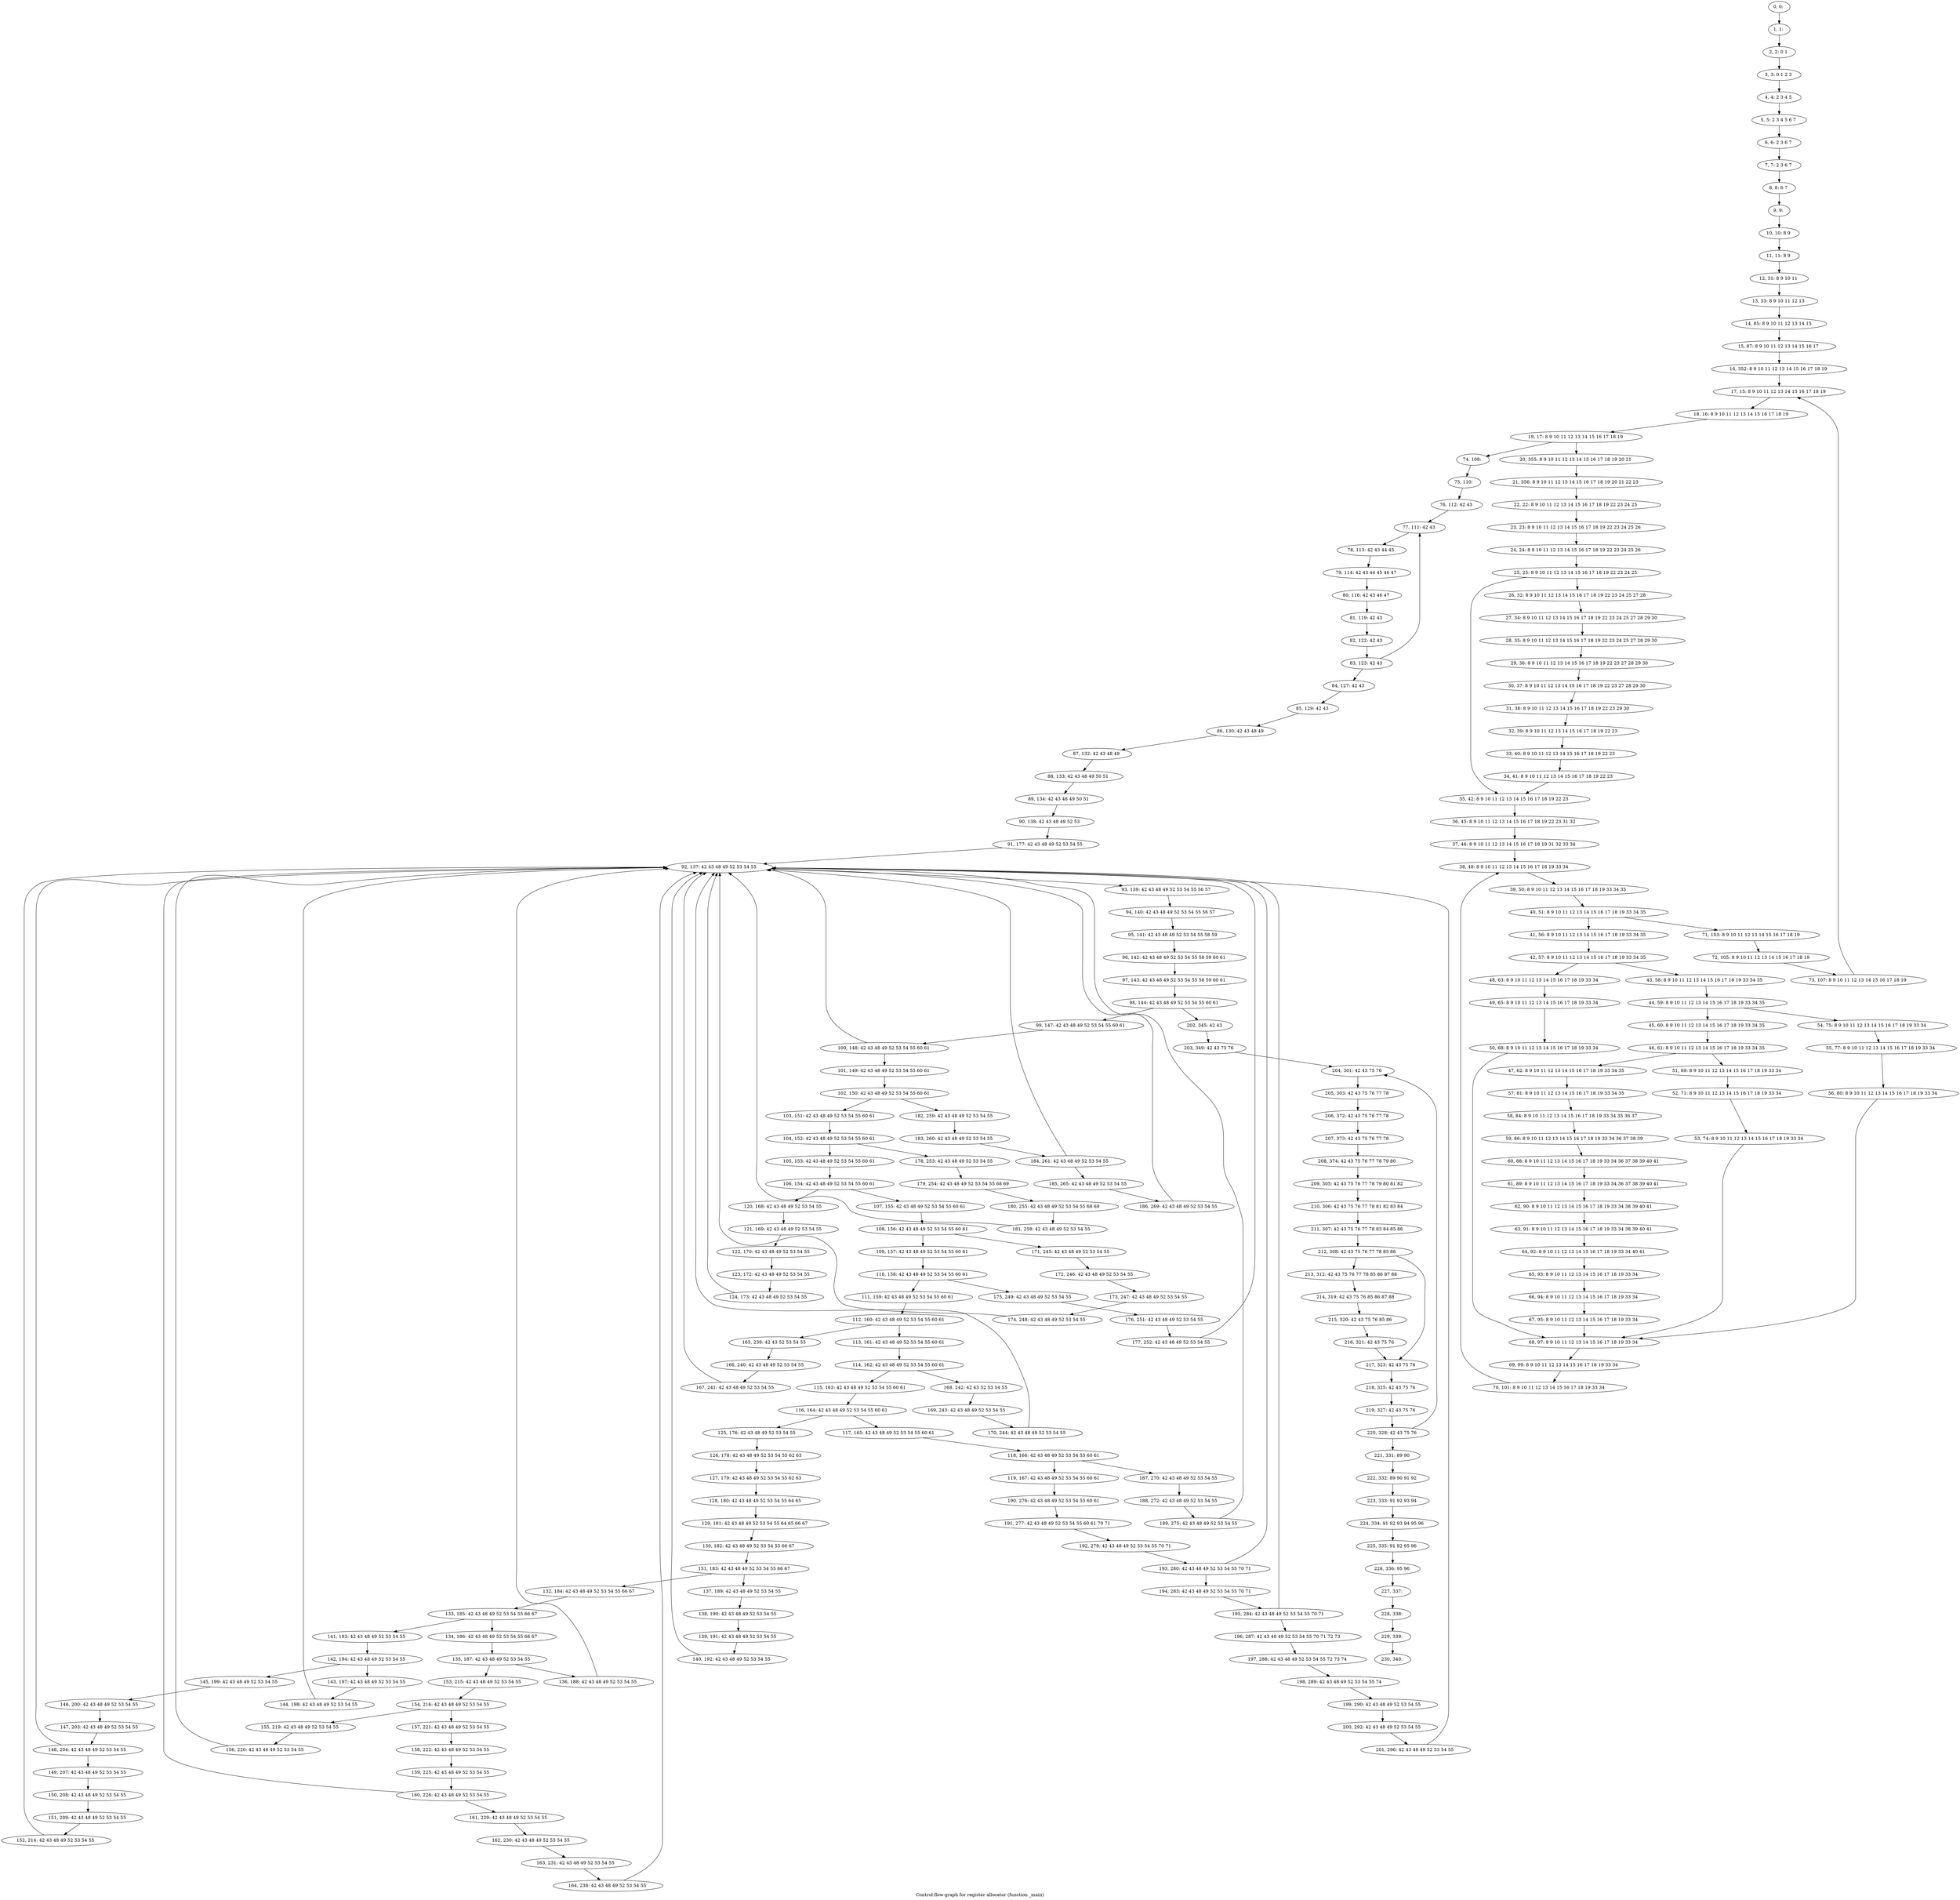 digraph G {
graph [label="Control-flow-graph for register allocator (function _main)"]
0[label="0, 0: "];
1[label="1, 1: "];
2[label="2, 2: 0 1 "];
3[label="3, 3: 0 1 2 3 "];
4[label="4, 4: 2 3 4 5 "];
5[label="5, 5: 2 3 4 5 6 7 "];
6[label="6, 6: 2 3 6 7 "];
7[label="7, 7: 2 3 6 7 "];
8[label="8, 8: 6 7 "];
9[label="9, 9: "];
10[label="10, 10: 8 9 "];
11[label="11, 11: 8 9 "];
12[label="12, 31: 8 9 10 11 "];
13[label="13, 33: 8 9 10 11 12 13 "];
14[label="14, 85: 8 9 10 11 12 13 14 15 "];
15[label="15, 87: 8 9 10 11 12 13 14 15 16 17 "];
16[label="16, 352: 8 9 10 11 12 13 14 15 16 17 18 19 "];
17[label="17, 15: 8 9 10 11 12 13 14 15 16 17 18 19 "];
18[label="18, 16: 8 9 10 11 12 13 14 15 16 17 18 19 "];
19[label="19, 17: 8 9 10 11 12 13 14 15 16 17 18 19 "];
20[label="20, 355: 8 9 10 11 12 13 14 15 16 17 18 19 20 21 "];
21[label="21, 356: 8 9 10 11 12 13 14 15 16 17 18 19 20 21 22 23 "];
22[label="22, 22: 8 9 10 11 12 13 14 15 16 17 18 19 22 23 24 25 "];
23[label="23, 23: 8 9 10 11 12 13 14 15 16 17 18 19 22 23 24 25 26 "];
24[label="24, 24: 8 9 10 11 12 13 14 15 16 17 18 19 22 23 24 25 26 "];
25[label="25, 25: 8 9 10 11 12 13 14 15 16 17 18 19 22 23 24 25 "];
26[label="26, 32: 8 9 10 11 12 13 14 15 16 17 18 19 22 23 24 25 27 28 "];
27[label="27, 34: 8 9 10 11 12 13 14 15 16 17 18 19 22 23 24 25 27 28 29 30 "];
28[label="28, 35: 8 9 10 11 12 13 14 15 16 17 18 19 22 23 24 25 27 28 29 30 "];
29[label="29, 36: 8 9 10 11 12 13 14 15 16 17 18 19 22 23 27 28 29 30 "];
30[label="30, 37: 8 9 10 11 12 13 14 15 16 17 18 19 22 23 27 28 29 30 "];
31[label="31, 38: 8 9 10 11 12 13 14 15 16 17 18 19 22 23 29 30 "];
32[label="32, 39: 8 9 10 11 12 13 14 15 16 17 18 19 22 23 "];
33[label="33, 40: 8 9 10 11 12 13 14 15 16 17 18 19 22 23 "];
34[label="34, 41: 8 9 10 11 12 13 14 15 16 17 18 19 22 23 "];
35[label="35, 42: 8 9 10 11 12 13 14 15 16 17 18 19 22 23 "];
36[label="36, 45: 8 9 10 11 12 13 14 15 16 17 18 19 22 23 31 32 "];
37[label="37, 46: 8 9 10 11 12 13 14 15 16 17 18 19 31 32 33 34 "];
38[label="38, 48: 8 9 10 11 12 13 14 15 16 17 18 19 33 34 "];
39[label="39, 50: 8 9 10 11 12 13 14 15 16 17 18 19 33 34 35 "];
40[label="40, 51: 8 9 10 11 12 13 14 15 16 17 18 19 33 34 35 "];
41[label="41, 56: 8 9 10 11 12 13 14 15 16 17 18 19 33 34 35 "];
42[label="42, 57: 8 9 10 11 12 13 14 15 16 17 18 19 33 34 35 "];
43[label="43, 58: 8 9 10 11 12 13 14 15 16 17 18 19 33 34 35 "];
44[label="44, 59: 8 9 10 11 12 13 14 15 16 17 18 19 33 34 35 "];
45[label="45, 60: 8 9 10 11 12 13 14 15 16 17 18 19 33 34 35 "];
46[label="46, 61: 8 9 10 11 12 13 14 15 16 17 18 19 33 34 35 "];
47[label="47, 62: 8 9 10 11 12 13 14 15 16 17 18 19 33 34 35 "];
48[label="48, 63: 8 9 10 11 12 13 14 15 16 17 18 19 33 34 "];
49[label="49, 65: 8 9 10 11 12 13 14 15 16 17 18 19 33 34 "];
50[label="50, 68: 8 9 10 11 12 13 14 15 16 17 18 19 33 34 "];
51[label="51, 69: 8 9 10 11 12 13 14 15 16 17 18 19 33 34 "];
52[label="52, 71: 8 9 10 11 12 13 14 15 16 17 18 19 33 34 "];
53[label="53, 74: 8 9 10 11 12 13 14 15 16 17 18 19 33 34 "];
54[label="54, 75: 8 9 10 11 12 13 14 15 16 17 18 19 33 34 "];
55[label="55, 77: 8 9 10 11 12 13 14 15 16 17 18 19 33 34 "];
56[label="56, 80: 8 9 10 11 12 13 14 15 16 17 18 19 33 34 "];
57[label="57, 81: 8 9 10 11 12 13 14 15 16 17 18 19 33 34 35 "];
58[label="58, 84: 8 9 10 11 12 13 14 15 16 17 18 19 33 34 35 36 37 "];
59[label="59, 86: 8 9 10 11 12 13 14 15 16 17 18 19 33 34 36 37 38 39 "];
60[label="60, 88: 8 9 10 11 12 13 14 15 16 17 18 19 33 34 36 37 38 39 40 41 "];
61[label="61, 89: 8 9 10 11 12 13 14 15 16 17 18 19 33 34 36 37 38 39 40 41 "];
62[label="62, 90: 8 9 10 11 12 13 14 15 16 17 18 19 33 34 38 39 40 41 "];
63[label="63, 91: 8 9 10 11 12 13 14 15 16 17 18 19 33 34 38 39 40 41 "];
64[label="64, 92: 8 9 10 11 12 13 14 15 16 17 18 19 33 34 40 41 "];
65[label="65, 93: 8 9 10 11 12 13 14 15 16 17 18 19 33 34 "];
66[label="66, 94: 8 9 10 11 12 13 14 15 16 17 18 19 33 34 "];
67[label="67, 95: 8 9 10 11 12 13 14 15 16 17 18 19 33 34 "];
68[label="68, 97: 8 9 10 11 12 13 14 15 16 17 18 19 33 34 "];
69[label="69, 99: 8 9 10 11 12 13 14 15 16 17 18 19 33 34 "];
70[label="70, 101: 8 9 10 11 12 13 14 15 16 17 18 19 33 34 "];
71[label="71, 103: 8 9 10 11 12 13 14 15 16 17 18 19 "];
72[label="72, 105: 8 9 10 11 12 13 14 15 16 17 18 19 "];
73[label="73, 107: 8 9 10 11 12 13 14 15 16 17 18 19 "];
74[label="74, 108: "];
75[label="75, 110: "];
76[label="76, 112: 42 43 "];
77[label="77, 111: 42 43 "];
78[label="78, 113: 42 43 44 45 "];
79[label="79, 114: 42 43 44 45 46 47 "];
80[label="80, 116: 42 43 46 47 "];
81[label="81, 119: 42 43 "];
82[label="82, 122: 42 43 "];
83[label="83, 123: 42 43 "];
84[label="84, 127: 42 43 "];
85[label="85, 129: 42 43 "];
86[label="86, 130: 42 43 48 49 "];
87[label="87, 132: 42 43 48 49 "];
88[label="88, 133: 42 43 48 49 50 51 "];
89[label="89, 134: 42 43 48 49 50 51 "];
90[label="90, 138: 42 43 48 49 52 53 "];
91[label="91, 177: 42 43 48 49 52 53 54 55 "];
92[label="92, 137: 42 43 48 49 52 53 54 55 "];
93[label="93, 139: 42 43 48 49 52 53 54 55 56 57 "];
94[label="94, 140: 42 43 48 49 52 53 54 55 56 57 "];
95[label="95, 141: 42 43 48 49 52 53 54 55 58 59 "];
96[label="96, 142: 42 43 48 49 52 53 54 55 58 59 60 61 "];
97[label="97, 143: 42 43 48 49 52 53 54 55 58 59 60 61 "];
98[label="98, 144: 42 43 48 49 52 53 54 55 60 61 "];
99[label="99, 147: 42 43 48 49 52 53 54 55 60 61 "];
100[label="100, 148: 42 43 48 49 52 53 54 55 60 61 "];
101[label="101, 149: 42 43 48 49 52 53 54 55 60 61 "];
102[label="102, 150: 42 43 48 49 52 53 54 55 60 61 "];
103[label="103, 151: 42 43 48 49 52 53 54 55 60 61 "];
104[label="104, 152: 42 43 48 49 52 53 54 55 60 61 "];
105[label="105, 153: 42 43 48 49 52 53 54 55 60 61 "];
106[label="106, 154: 42 43 48 49 52 53 54 55 60 61 "];
107[label="107, 155: 42 43 48 49 52 53 54 55 60 61 "];
108[label="108, 156: 42 43 48 49 52 53 54 55 60 61 "];
109[label="109, 157: 42 43 48 49 52 53 54 55 60 61 "];
110[label="110, 158: 42 43 48 49 52 53 54 55 60 61 "];
111[label="111, 159: 42 43 48 49 52 53 54 55 60 61 "];
112[label="112, 160: 42 43 48 49 52 53 54 55 60 61 "];
113[label="113, 161: 42 43 48 49 52 53 54 55 60 61 "];
114[label="114, 162: 42 43 48 49 52 53 54 55 60 61 "];
115[label="115, 163: 42 43 48 49 52 53 54 55 60 61 "];
116[label="116, 164: 42 43 48 49 52 53 54 55 60 61 "];
117[label="117, 165: 42 43 48 49 52 53 54 55 60 61 "];
118[label="118, 166: 42 43 48 49 52 53 54 55 60 61 "];
119[label="119, 167: 42 43 48 49 52 53 54 55 60 61 "];
120[label="120, 168: 42 43 48 49 52 53 54 55 "];
121[label="121, 169: 42 43 48 49 52 53 54 55 "];
122[label="122, 170: 42 43 48 49 52 53 54 55 "];
123[label="123, 172: 42 43 48 49 52 53 54 55 "];
124[label="124, 173: 42 43 48 49 52 53 54 55 "];
125[label="125, 176: 42 43 48 49 52 53 54 55 "];
126[label="126, 178: 42 43 48 49 52 53 54 55 62 63 "];
127[label="127, 179: 42 43 48 49 52 53 54 55 62 63 "];
128[label="128, 180: 42 43 48 49 52 53 54 55 64 65 "];
129[label="129, 181: 42 43 48 49 52 53 54 55 64 65 66 67 "];
130[label="130, 182: 42 43 48 49 52 53 54 55 66 67 "];
131[label="131, 183: 42 43 48 49 52 53 54 55 66 67 "];
132[label="132, 184: 42 43 48 49 52 53 54 55 66 67 "];
133[label="133, 185: 42 43 48 49 52 53 54 55 66 67 "];
134[label="134, 186: 42 43 48 49 52 53 54 55 66 67 "];
135[label="135, 187: 42 43 48 49 52 53 54 55 "];
136[label="136, 188: 42 43 48 49 52 53 54 55 "];
137[label="137, 189: 42 43 48 49 52 53 54 55 "];
138[label="138, 190: 42 43 48 49 52 53 54 55 "];
139[label="139, 191: 42 43 48 49 52 53 54 55 "];
140[label="140, 192: 42 43 48 49 52 53 54 55 "];
141[label="141, 193: 42 43 48 49 52 53 54 55 "];
142[label="142, 194: 42 43 48 49 52 53 54 55 "];
143[label="143, 197: 42 43 48 49 52 53 54 55 "];
144[label="144, 198: 42 43 48 49 52 53 54 55 "];
145[label="145, 199: 42 43 48 49 52 53 54 55 "];
146[label="146, 200: 42 43 48 49 52 53 54 55 "];
147[label="147, 203: 42 43 48 49 52 53 54 55 "];
148[label="148, 204: 42 43 48 49 52 53 54 55 "];
149[label="149, 207: 42 43 48 49 52 53 54 55 "];
150[label="150, 208: 42 43 48 49 52 53 54 55 "];
151[label="151, 209: 42 43 48 49 52 53 54 55 "];
152[label="152, 214: 42 43 48 49 52 53 54 55 "];
153[label="153, 215: 42 43 48 49 52 53 54 55 "];
154[label="154, 216: 42 43 48 49 52 53 54 55 "];
155[label="155, 219: 42 43 48 49 52 53 54 55 "];
156[label="156, 220: 42 43 48 49 52 53 54 55 "];
157[label="157, 221: 42 43 48 49 52 53 54 55 "];
158[label="158, 222: 42 43 48 49 52 53 54 55 "];
159[label="159, 225: 42 43 48 49 52 53 54 55 "];
160[label="160, 226: 42 43 48 49 52 53 54 55 "];
161[label="161, 229: 42 43 48 49 52 53 54 55 "];
162[label="162, 230: 42 43 48 49 52 53 54 55 "];
163[label="163, 231: 42 43 48 49 52 53 54 55 "];
164[label="164, 238: 42 43 48 49 52 53 54 55 "];
165[label="165, 239: 42 43 52 53 54 55 "];
166[label="166, 240: 42 43 48 49 52 53 54 55 "];
167[label="167, 241: 42 43 48 49 52 53 54 55 "];
168[label="168, 242: 42 43 52 53 54 55 "];
169[label="169, 243: 42 43 48 49 52 53 54 55 "];
170[label="170, 244: 42 43 48 49 52 53 54 55 "];
171[label="171, 245: 42 43 48 49 52 53 54 55 "];
172[label="172, 246: 42 43 48 49 52 53 54 55 "];
173[label="173, 247: 42 43 48 49 52 53 54 55 "];
174[label="174, 248: 42 43 48 49 52 53 54 55 "];
175[label="175, 249: 42 43 48 49 52 53 54 55 "];
176[label="176, 251: 42 43 48 49 52 53 54 55 "];
177[label="177, 252: 42 43 48 49 52 53 54 55 "];
178[label="178, 253: 42 43 48 49 52 53 54 55 "];
179[label="179, 254: 42 43 48 49 52 53 54 55 68 69 "];
180[label="180, 255: 42 43 48 49 52 53 54 55 68 69 "];
181[label="181, 258: 42 43 48 49 52 53 54 55 "];
182[label="182, 259: 42 43 48 49 52 53 54 55 "];
183[label="183, 260: 42 43 48 49 52 53 54 55 "];
184[label="184, 261: 42 43 48 49 52 53 54 55 "];
185[label="185, 265: 42 43 48 49 52 53 54 55 "];
186[label="186, 269: 42 43 48 49 52 53 54 55 "];
187[label="187, 270: 42 43 48 49 52 53 54 55 "];
188[label="188, 272: 42 43 48 49 52 53 54 55 "];
189[label="189, 275: 42 43 48 49 52 53 54 55 "];
190[label="190, 276: 42 43 48 49 52 53 54 55 60 61 "];
191[label="191, 277: 42 43 48 49 52 53 54 55 60 61 70 71 "];
192[label="192, 279: 42 43 48 49 52 53 54 55 70 71 "];
193[label="193, 280: 42 43 48 49 52 53 54 55 70 71 "];
194[label="194, 283: 42 43 48 49 52 53 54 55 70 71 "];
195[label="195, 284: 42 43 48 49 52 53 54 55 70 71 "];
196[label="196, 287: 42 43 48 49 52 53 54 55 70 71 72 73 "];
197[label="197, 288: 42 43 48 49 52 53 54 55 72 73 74 "];
198[label="198, 289: 42 43 48 49 52 53 54 55 74 "];
199[label="199, 290: 42 43 48 49 52 53 54 55 "];
200[label="200, 292: 42 43 48 49 52 53 54 55 "];
201[label="201, 296: 42 43 48 49 52 53 54 55 "];
202[label="202, 345: 42 43 "];
203[label="203, 349: 42 43 75 76 "];
204[label="204, 301: 42 43 75 76 "];
205[label="205, 303: 42 43 75 76 77 78 "];
206[label="206, 372: 42 43 75 76 77 78 "];
207[label="207, 373: 42 43 75 76 77 78 "];
208[label="208, 374: 42 43 75 76 77 78 79 80 "];
209[label="209, 305: 42 43 75 76 77 78 79 80 81 82 "];
210[label="210, 306: 42 43 75 76 77 78 81 82 83 84 "];
211[label="211, 307: 42 43 75 76 77 78 83 84 85 86 "];
212[label="212, 308: 42 43 75 76 77 78 85 86 "];
213[label="213, 312: 42 43 75 76 77 78 85 86 87 88 "];
214[label="214, 319: 42 43 75 76 85 86 87 88 "];
215[label="215, 320: 42 43 75 76 85 86 "];
216[label="216, 321: 42 43 75 76 "];
217[label="217, 323: 42 43 75 76 "];
218[label="218, 325: 42 43 75 76 "];
219[label="219, 327: 42 43 75 76 "];
220[label="220, 328: 42 43 75 76 "];
221[label="221, 331: 89 90 "];
222[label="222, 332: 89 90 91 92 "];
223[label="223, 333: 91 92 93 94 "];
224[label="224, 334: 91 92 93 94 95 96 "];
225[label="225, 335: 91 92 95 96 "];
226[label="226, 336: 95 96 "];
227[label="227, 337: "];
228[label="228, 338: "];
229[label="229, 339: "];
230[label="230, 340: "];
0->1 ;
1->2 ;
2->3 ;
3->4 ;
4->5 ;
5->6 ;
6->7 ;
7->8 ;
8->9 ;
9->10 ;
10->11 ;
11->12 ;
12->13 ;
13->14 ;
14->15 ;
15->16 ;
16->17 ;
17->18 ;
18->19 ;
19->20 ;
19->74 ;
20->21 ;
21->22 ;
22->23 ;
23->24 ;
24->25 ;
25->26 ;
25->35 ;
26->27 ;
27->28 ;
28->29 ;
29->30 ;
30->31 ;
31->32 ;
32->33 ;
33->34 ;
34->35 ;
35->36 ;
36->37 ;
37->38 ;
38->39 ;
39->40 ;
40->41 ;
40->71 ;
41->42 ;
42->43 ;
42->48 ;
43->44 ;
44->45 ;
44->54 ;
45->46 ;
46->47 ;
46->51 ;
47->57 ;
48->49 ;
49->50 ;
50->68 ;
51->52 ;
52->53 ;
53->68 ;
54->55 ;
55->56 ;
56->68 ;
57->58 ;
58->59 ;
59->60 ;
60->61 ;
61->62 ;
62->63 ;
63->64 ;
64->65 ;
65->66 ;
66->67 ;
67->68 ;
68->69 ;
69->70 ;
70->38 ;
71->72 ;
72->73 ;
73->17 ;
74->75 ;
75->76 ;
76->77 ;
77->78 ;
78->79 ;
79->80 ;
80->81 ;
81->82 ;
82->83 ;
83->84 ;
83->77 ;
84->85 ;
85->86 ;
86->87 ;
87->88 ;
88->89 ;
89->90 ;
90->91 ;
91->92 ;
92->93 ;
93->94 ;
94->95 ;
95->96 ;
96->97 ;
97->98 ;
98->99 ;
98->202 ;
99->100 ;
100->101 ;
100->92 ;
101->102 ;
102->103 ;
102->182 ;
103->104 ;
104->105 ;
104->178 ;
105->106 ;
106->107 ;
106->120 ;
107->108 ;
108->109 ;
108->171 ;
109->110 ;
110->111 ;
110->175 ;
111->112 ;
112->113 ;
112->165 ;
113->114 ;
114->115 ;
114->168 ;
115->116 ;
116->117 ;
116->125 ;
117->118 ;
118->119 ;
118->187 ;
119->190 ;
120->121 ;
121->122 ;
122->123 ;
123->124 ;
124->92 ;
125->126 ;
126->127 ;
127->128 ;
128->129 ;
129->130 ;
130->131 ;
131->132 ;
131->137 ;
132->133 ;
133->134 ;
133->141 ;
134->135 ;
135->136 ;
135->153 ;
136->92 ;
137->138 ;
138->139 ;
139->140 ;
140->92 ;
141->142 ;
142->143 ;
142->145 ;
143->144 ;
144->92 ;
145->146 ;
146->147 ;
147->148 ;
148->149 ;
148->92 ;
149->150 ;
150->151 ;
151->152 ;
152->92 ;
153->154 ;
154->155 ;
154->157 ;
155->156 ;
156->92 ;
157->158 ;
158->159 ;
159->160 ;
160->161 ;
160->92 ;
161->162 ;
162->163 ;
163->164 ;
164->92 ;
165->166 ;
166->167 ;
167->92 ;
168->169 ;
169->170 ;
170->92 ;
171->172 ;
172->173 ;
173->174 ;
174->92 ;
175->176 ;
176->177 ;
177->92 ;
178->179 ;
179->180 ;
180->181 ;
181->92 ;
182->183 ;
183->184 ;
184->185 ;
184->92 ;
185->186 ;
186->92 ;
187->188 ;
188->189 ;
189->92 ;
190->191 ;
191->192 ;
192->193 ;
193->194 ;
193->92 ;
194->195 ;
195->196 ;
195->92 ;
196->197 ;
197->198 ;
198->199 ;
199->200 ;
200->201 ;
201->92 ;
202->203 ;
203->204 ;
204->205 ;
205->206 ;
206->207 ;
207->208 ;
208->209 ;
209->210 ;
210->211 ;
211->212 ;
212->213 ;
212->217 ;
213->214 ;
214->215 ;
215->216 ;
216->217 ;
217->218 ;
218->219 ;
219->220 ;
220->221 ;
220->204 ;
221->222 ;
222->223 ;
223->224 ;
224->225 ;
225->226 ;
226->227 ;
227->228 ;
228->229 ;
229->230 ;
}
